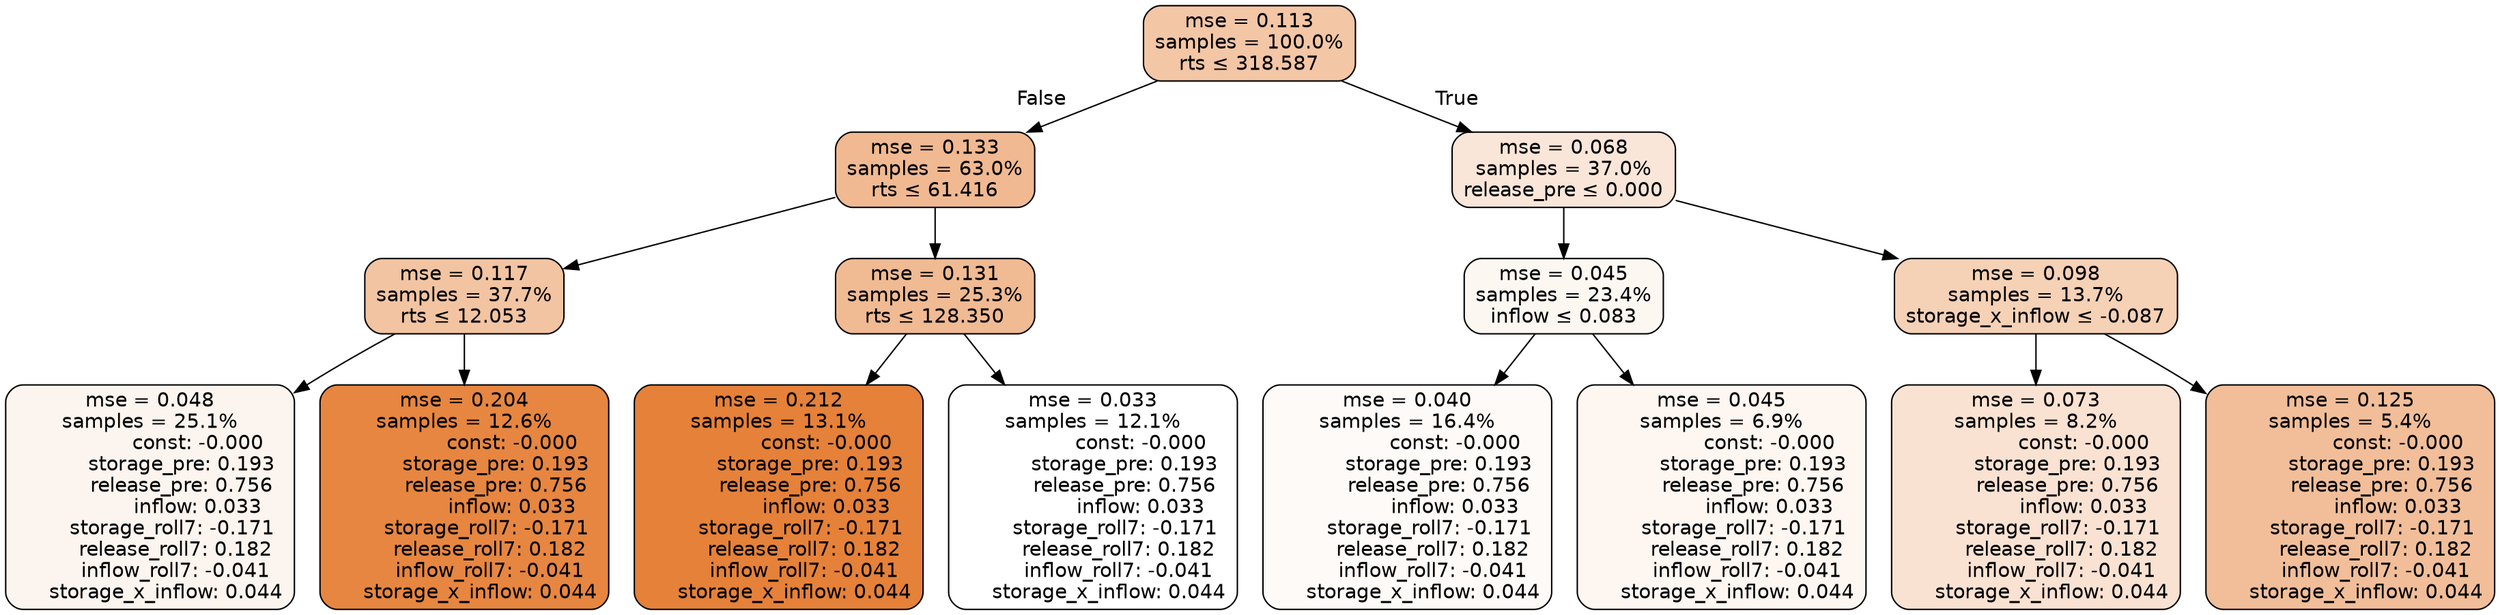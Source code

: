 digraph tree {
node [shape=rectangle, style="filled, rounded", color="black", fontname=helvetica] ;
edge [fontname=helvetica] ;
	"0" [label="mse = 0.113
samples = 100.0%
rts &le; 318.587", fillcolor="#f3c6a6"]
	"1" [label="mse = 0.133
samples = 63.0%
rts &le; 61.416", fillcolor="#f0b991"]
	"2" [label="mse = 0.117
samples = 37.7%
rts &le; 12.053", fillcolor="#f2c4a2"]
	"3" [label="mse = 0.048
samples = 25.1%
               const: -0.000
          storage_pre: 0.193
          release_pre: 0.756
               inflow: 0.033
       storage_roll7: -0.171
        release_roll7: 0.182
        inflow_roll7: -0.041
     storage_x_inflow: 0.044", fillcolor="#fcf4ee"]
	"4" [label="mse = 0.204
samples = 12.6%
               const: -0.000
          storage_pre: 0.193
          release_pre: 0.756
               inflow: 0.033
       storage_roll7: -0.171
        release_roll7: 0.182
        inflow_roll7: -0.041
     storage_x_inflow: 0.044", fillcolor="#e68641"]
	"5" [label="mse = 0.131
samples = 25.3%
rts &le; 128.350", fillcolor="#f0ba93"]
	"6" [label="mse = 0.212
samples = 13.1%
               const: -0.000
          storage_pre: 0.193
          release_pre: 0.756
               inflow: 0.033
       storage_roll7: -0.171
        release_roll7: 0.182
        inflow_roll7: -0.041
     storage_x_inflow: 0.044", fillcolor="#e58139"]
	"7" [label="mse = 0.033
samples = 12.1%
               const: -0.000
          storage_pre: 0.193
          release_pre: 0.756
               inflow: 0.033
       storage_roll7: -0.171
        release_roll7: 0.182
        inflow_roll7: -0.041
     storage_x_inflow: 0.044", fillcolor="#ffffff"]
	"8" [label="mse = 0.068
samples = 37.0%
release_pre &le; 0.000", fillcolor="#fae6d9"]
	"9" [label="mse = 0.045
samples = 23.4%
inflow &le; 0.083", fillcolor="#fdf7f2"]
	"10" [label="mse = 0.040
samples = 16.4%
               const: -0.000
          storage_pre: 0.193
          release_pre: 0.756
               inflow: 0.033
       storage_roll7: -0.171
        release_roll7: 0.182
        inflow_roll7: -0.041
     storage_x_inflow: 0.044", fillcolor="#fefaf7"]
	"11" [label="mse = 0.045
samples = 6.9%
               const: -0.000
          storage_pre: 0.193
          release_pre: 0.756
               inflow: 0.033
       storage_roll7: -0.171
        release_roll7: 0.182
        inflow_roll7: -0.041
     storage_x_inflow: 0.044", fillcolor="#fdf6f1"]
	"12" [label="mse = 0.098
samples = 13.7%
storage_x_inflow &le; -0.087", fillcolor="#f5d1b6"]
	"13" [label="mse = 0.073
samples = 8.2%
               const: -0.000
          storage_pre: 0.193
          release_pre: 0.756
               inflow: 0.033
       storage_roll7: -0.171
        release_roll7: 0.182
        inflow_roll7: -0.041
     storage_x_inflow: 0.044", fillcolor="#f9e2d2"]
	"14" [label="mse = 0.125
samples = 5.4%
               const: -0.000
          storage_pre: 0.193
          release_pre: 0.756
               inflow: 0.033
       storage_roll7: -0.171
        release_roll7: 0.182
        inflow_roll7: -0.041
     storage_x_inflow: 0.044", fillcolor="#f1be99"]

	"0" -> "1" [labeldistance=2.5, labelangle=45, headlabel="False"]
	"1" -> "2"
	"2" -> "3"
	"2" -> "4"
	"1" -> "5"
	"5" -> "6"
	"5" -> "7"
	"0" -> "8" [labeldistance=2.5, labelangle=-45, headlabel="True"]
	"8" -> "9"
	"9" -> "10"
	"9" -> "11"
	"8" -> "12"
	"12" -> "13"
	"12" -> "14"
}